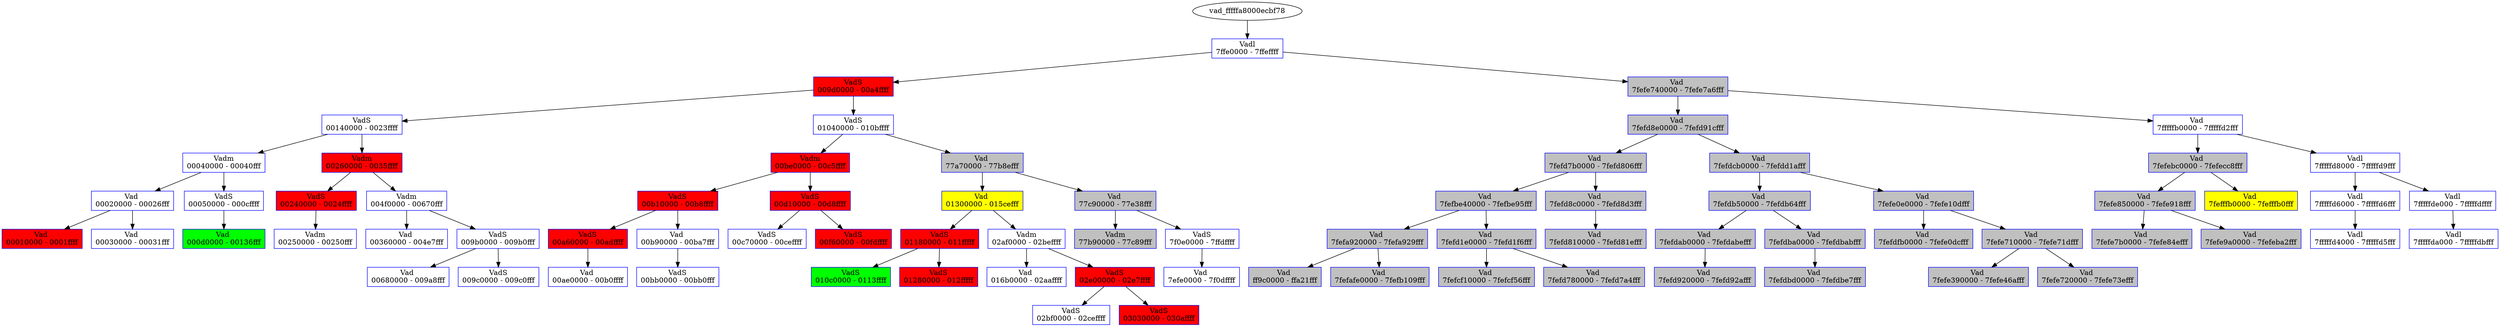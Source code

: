 /* Pid:   2808 */
digraph processtree {
graph [rankdir = "TB"];
vad_fffffa8000ecbf78 -> vad_fffffa8002232010
vad_fffffa8002232010 [label = "{ Vadl\n7ffe0000 - 7ffeffff }"shape = "record" color = "blue" style = "filled" fillcolor = "white"];
vad_fffffa8002232010 -> vad_fffffa8002121230
vad_fffffa8002121230 [label = "{ VadS\n009d0000 - 00a4ffff }"shape = "record" color = "blue" style = "filled" fillcolor = "red"];
vad_fffffa8002121230 -> vad_fffffa8002014470
vad_fffffa8002014470 [label = "{ VadS\n00140000 - 0023ffff }"shape = "record" color = "blue" style = "filled" fillcolor = "white"];
vad_fffffa8002014470 -> vad_fffffa8001c82470
vad_fffffa8001c82470 [label = "{ Vadm\n00040000 - 00040fff }"shape = "record" color = "blue" style = "filled" fillcolor = "white"];
vad_fffffa8001c82470 -> vad_fffffa8001e7b3c0
vad_fffffa8001e7b3c0 [label = "{ Vad \n00020000 - 00026fff }"shape = "record" color = "blue" style = "filled" fillcolor = "white"];
vad_fffffa8001e7b3c0 -> vad_fffffa8002228550
vad_fffffa8002228550 [label = "{ Vad \n00010000 - 0001ffff }"shape = "record" color = "blue" style = "filled" fillcolor = "red"];
vad_fffffa8001e7b3c0 -> vad_fffffa8001e43310
vad_fffffa8001e43310 [label = "{ Vad \n00030000 - 00031fff }"shape = "record" color = "blue" style = "filled" fillcolor = "white"];
vad_fffffa8001c82470 -> vad_fffffa80014dcc60
vad_fffffa80014dcc60 [label = "{ VadS\n00050000 - 000cffff }"shape = "record" color = "blue" style = "filled" fillcolor = "white"];
vad_fffffa80014dcc60 -> vad_fffffa8001e91010
vad_fffffa8001e91010 [label = "{ Vad \n000d0000 - 00136fff }"shape = "record" color = "blue" style = "filled" fillcolor = "green"];
vad_fffffa8002014470 -> vad_fffffa8002188370
vad_fffffa8002188370 [label = "{ Vadm\n00260000 - 0035ffff }"shape = "record" color = "blue" style = "filled" fillcolor = "red"];
vad_fffffa8002188370 -> vad_fffffa800131cb60
vad_fffffa800131cb60 [label = "{ VadS\n00240000 - 0024ffff }"shape = "record" color = "blue" style = "filled" fillcolor = "red"];
vad_fffffa800131cb60 -> vad_fffffa8000e90870
vad_fffffa8000e90870 [label = "{ Vadm\n00250000 - 00250fff }"shape = "record" color = "blue" style = "filled" fillcolor = "white"];
vad_fffffa8002188370 -> vad_fffffa800227a890
vad_fffffa800227a890 [label = "{ Vadm\n004f0000 - 00670fff }"shape = "record" color = "blue" style = "filled" fillcolor = "white"];
vad_fffffa800227a890 -> vad_fffffa80020e3360
vad_fffffa80020e3360 [label = "{ Vad \n00360000 - 004e7fff }"shape = "record" color = "blue" style = "filled" fillcolor = "white"];
vad_fffffa800227a890 -> vad_fffffa8001f250c0
vad_fffffa8001f250c0 [label = "{ VadS\n009b0000 - 009b0fff }"shape = "record" color = "blue" style = "filled" fillcolor = "white"];
vad_fffffa8001f250c0 -> vad_fffffa8001f75e80
vad_fffffa8001f75e80 [label = "{ Vad \n00680000 - 009a8fff }"shape = "record" color = "blue" style = "filled" fillcolor = "white"];
vad_fffffa8001f250c0 -> vad_fffffa8001c3f6c0
vad_fffffa8001c3f6c0 [label = "{ VadS\n009c0000 - 009c0fff }"shape = "record" color = "blue" style = "filled" fillcolor = "white"];
vad_fffffa8002121230 -> vad_fffffa8001eb40d0
vad_fffffa8001eb40d0 [label = "{ VadS\n01040000 - 010bffff }"shape = "record" color = "blue" style = "filled" fillcolor = "white"];
vad_fffffa8001eb40d0 -> vad_fffffa8000e85da0
vad_fffffa8000e85da0 [label = "{ Vadm\n00be0000 - 00c5ffff }"shape = "record" color = "blue" style = "filled" fillcolor = "red"];
vad_fffffa8000e85da0 -> vad_fffffa800207da60
vad_fffffa800207da60 [label = "{ VadS\n00b10000 - 00b8ffff }"shape = "record" color = "blue" style = "filled" fillcolor = "red"];
vad_fffffa800207da60 -> vad_fffffa8001e51b80
vad_fffffa8001e51b80 [label = "{ VadS\n00a60000 - 00adffff }"shape = "record" color = "blue" style = "filled" fillcolor = "red"];
vad_fffffa8001e51b80 -> vad_fffffa8002176d80
vad_fffffa8002176d80 [label = "{ Vad \n00ae0000 - 00b0ffff }"shape = "record" color = "blue" style = "filled" fillcolor = "white"];
vad_fffffa800207da60 -> vad_fffffa8000e85e40
vad_fffffa8000e85e40 [label = "{ Vad \n00b90000 - 00ba7fff }"shape = "record" color = "blue" style = "filled" fillcolor = "white"];
vad_fffffa8000e85e40 -> vad_fffffa8000e870c0
vad_fffffa8000e870c0 [label = "{ VadS\n00bb0000 - 00bb0fff }"shape = "record" color = "blue" style = "filled" fillcolor = "white"];
vad_fffffa8000e85da0 -> vad_fffffa8002006ea0
vad_fffffa8002006ea0 [label = "{ VadS\n00d10000 - 00d8ffff }"shape = "record" color = "blue" style = "filled" fillcolor = "red"];
vad_fffffa8002006ea0 -> vad_fffffa80020bf420
vad_fffffa80020bf420 [label = "{ VadS\n00c70000 - 00ceffff }"shape = "record" color = "blue" style = "filled" fillcolor = "white"];
vad_fffffa8002006ea0 -> vad_fffffa8001e6d5c0
vad_fffffa8001e6d5c0 [label = "{ VadS\n00f60000 - 00fdffff }"shape = "record" color = "blue" style = "filled" fillcolor = "red"];
vad_fffffa8001eb40d0 -> vad_fffffa8002233a50
vad_fffffa8002233a50 [label = "{ Vad \n77a70000 - 77b8efff }"shape = "record" color = "blue" style = "filled" fillcolor = "gray"];
vad_fffffa8002233a50 -> vad_fffffa8000e84f80
vad_fffffa8000e84f80 [label = "{ Vad \n01300000 - 015cefff }"shape = "record" color = "blue" style = "filled" fillcolor = "yellow"];
vad_fffffa8000e84f80 -> vad_fffffa8001f13870
vad_fffffa8001f13870 [label = "{ VadS\n01180000 - 011fffff }"shape = "record" color = "blue" style = "filled" fillcolor = "red"];
vad_fffffa8001f13870 -> vad_fffffa8001d455e0
vad_fffffa8001d455e0 [label = "{ VadS\n010c0000 - 0113ffff }"shape = "record" color = "blue" style = "filled" fillcolor = "green"];
vad_fffffa8001f13870 -> vad_fffffa8000e9abf0
vad_fffffa8000e9abf0 [label = "{ VadS\n01280000 - 012fffff }"shape = "record" color = "blue" style = "filled" fillcolor = "red"];
vad_fffffa8000e84f80 -> vad_fffffa8000e85ed0
vad_fffffa8000e85ed0 [label = "{ Vadm\n02af0000 - 02beffff }"shape = "record" color = "blue" style = "filled" fillcolor = "white"];
vad_fffffa8000e85ed0 -> vad_fffffa8000e85ba0
vad_fffffa8000e85ba0 [label = "{ Vad \n016b0000 - 02aaffff }"shape = "record" color = "blue" style = "filled" fillcolor = "white"];
vad_fffffa8000e85ed0 -> vad_fffffa8001c6e180
vad_fffffa8001c6e180 [label = "{ VadS\n02e00000 - 02e7ffff }"shape = "record" color = "blue" style = "filled" fillcolor = "red"];
vad_fffffa8001c6e180 -> vad_fffffa800201a0e0
vad_fffffa800201a0e0 [label = "{ VadS\n02bf0000 - 02ceffff }"shape = "record" color = "blue" style = "filled" fillcolor = "white"];
vad_fffffa8001c6e180 -> vad_fffffa8001f88410
vad_fffffa8001f88410 [label = "{ VadS\n03030000 - 030affff }"shape = "record" color = "blue" style = "filled" fillcolor = "red"];
vad_fffffa8002233a50 -> vad_fffffa8001506510
vad_fffffa8001506510 [label = "{ Vad \n77c90000 - 77e38fff }"shape = "record" color = "blue" style = "filled" fillcolor = "gray"];
vad_fffffa8001506510 -> vad_fffffa8000e90910
vad_fffffa8000e90910 [label = "{ Vadm\n77b90000 - 77c89fff }"shape = "record" color = "blue" style = "filled" fillcolor = "gray"];
vad_fffffa8001506510 -> vad_fffffa80021fd120
vad_fffffa80021fd120 [label = "{ VadS\n7f0e0000 - 7ffdffff }"shape = "record" color = "blue" style = "filled" fillcolor = "white"];
vad_fffffa80021fd120 -> vad_fffffa8001deabb0
vad_fffffa8001deabb0 [label = "{ Vad \n7efe0000 - 7f0dffff }"shape = "record" color = "blue" style = "filled" fillcolor = "white"];
vad_fffffa8002232010 -> vad_fffffa800207d940
vad_fffffa800207d940 [label = "{ Vad \n7fefe740000 - 7fefe7a6fff }"shape = "record" color = "blue" style = "filled" fillcolor = "gray"];
vad_fffffa800207d940 -> vad_fffffa800210b880
vad_fffffa800210b880 [label = "{ Vad \n7fefd8e0000 - 7fefd91cfff }"shape = "record" color = "blue" style = "filled" fillcolor = "gray"];
vad_fffffa800210b880 -> vad_fffffa8001c7f150
vad_fffffa8001c7f150 [label = "{ Vad \n7fefd7b0000 - 7fefd806fff }"shape = "record" color = "blue" style = "filled" fillcolor = "gray"];
vad_fffffa8001c7f150 -> vad_fffffa8001eb70c0
vad_fffffa8001eb70c0 [label = "{ Vad \n7fefbe40000 - 7fefbe95fff }"shape = "record" color = "blue" style = "filled" fillcolor = "gray"];
vad_fffffa8001eb70c0 -> vad_fffffa8001e84d70
vad_fffffa8001e84d70 [label = "{ Vad \n7fefa920000 - 7fefa929fff }"shape = "record" color = "blue" style = "filled" fillcolor = "gray"];
vad_fffffa8001e84d70 -> vad_fffffa8002093b50
vad_fffffa8002093b50 [label = "{ Vad \nff9c0000 - ffa21fff }"shape = "record" color = "blue" style = "filled" fillcolor = "gray"];
vad_fffffa8001e84d70 -> vad_fffffa8000e84740
vad_fffffa8000e84740 [label = "{ Vad \n7fefafe0000 - 7fefb109fff }"shape = "record" color = "blue" style = "filled" fillcolor = "gray"];
vad_fffffa8001eb70c0 -> vad_fffffa8000e848f0
vad_fffffa8000e848f0 [label = "{ Vad \n7fefd1e0000 - 7fefd1f6fff }"shape = "record" color = "blue" style = "filled" fillcolor = "gray"];
vad_fffffa8000e848f0 -> vad_fffffa8000e84860
vad_fffffa8000e84860 [label = "{ Vad \n7fefcf10000 - 7fefcf56fff }"shape = "record" color = "blue" style = "filled" fillcolor = "gray"];
vad_fffffa8000e848f0 -> vad_fffffa8002186160
vad_fffffa8002186160 [label = "{ Vad \n7fefd780000 - 7fefd7a4fff }"shape = "record" color = "blue" style = "filled" fillcolor = "gray"];
vad_fffffa8001c7f150 -> vad_fffffa8001ce71c0
vad_fffffa8001ce71c0 [label = "{ Vad \n7fefd8c0000 - 7fefd8d3fff }"shape = "record" color = "blue" style = "filled" fillcolor = "gray"];
vad_fffffa8001ce71c0 -> vad_fffffa8000e847d0
vad_fffffa8000e847d0 [label = "{ Vad \n7fefd810000 - 7fefd81efff }"shape = "record" color = "blue" style = "filled" fillcolor = "gray"];
vad_fffffa800210b880 -> vad_fffffa800222c010
vad_fffffa800222c010 [label = "{ Vad \n7fefdcb0000 - 7fefdd1afff }"shape = "record" color = "blue" style = "filled" fillcolor = "gray"];
vad_fffffa800222c010 -> vad_fffffa8000e850f0
vad_fffffa8000e850f0 [label = "{ Vad \n7fefdb50000 - 7fefdb64fff }"shape = "record" color = "blue" style = "filled" fillcolor = "gray"];
vad_fffffa8000e850f0 -> vad_fffffa8001cb3660
vad_fffffa8001cb3660 [label = "{ Vad \n7fefdab0000 - 7fefdabefff }"shape = "record" color = "blue" style = "filled" fillcolor = "gray"];
vad_fffffa8001cb3660 -> vad_fffffa8000f03240
vad_fffffa8000f03240 [label = "{ Vad \n7fefd920000 - 7fefd92afff }"shape = "record" color = "blue" style = "filled" fillcolor = "gray"];
vad_fffffa8000e850f0 -> vad_fffffa8002186ec0
vad_fffffa8002186ec0 [label = "{ Vad \n7fefdba0000 - 7fefdbabfff }"shape = "record" color = "blue" style = "filled" fillcolor = "gray"];
vad_fffffa8002186ec0 -> vad_fffffa8000f3b960
vad_fffffa8000f3b960 [label = "{ Vad \n7fefdbd0000 - 7fefdbe7fff }"shape = "record" color = "blue" style = "filled" fillcolor = "gray"];
vad_fffffa800222c010 -> vad_fffffa8001def630
vad_fffffa8001def630 [label = "{ Vad \n7fefe0e0000 - 7fefe10dfff }"shape = "record" color = "blue" style = "filled" fillcolor = "gray"];
vad_fffffa8001def630 -> vad_fffffa8001e58190
vad_fffffa8001e58190 [label = "{ Vad \n7fefdfb0000 - 7fefe0dcfff }"shape = "record" color = "blue" style = "filled" fillcolor = "gray"];
vad_fffffa8001def630 -> vad_fffffa8001ed7f80
vad_fffffa8001ed7f80 [label = "{ Vad \n7fefe710000 - 7fefe71dfff }"shape = "record" color = "blue" style = "filled" fillcolor = "gray"];
vad_fffffa8001ed7f80 -> vad_fffffa800222acb0
vad_fffffa800222acb0 [label = "{ Vad \n7fefe390000 - 7fefe46afff }"shape = "record" color = "blue" style = "filled" fillcolor = "gray"];
vad_fffffa8001ed7f80 -> vad_fffffa8001f4a2e0
vad_fffffa8001f4a2e0 [label = "{ Vad \n7fefe720000 - 7fefe73efff }"shape = "record" color = "blue" style = "filled" fillcolor = "gray"];
vad_fffffa800207d940 -> vad_fffffa8001da0b00
vad_fffffa8001da0b00 [label = "{ Vad \n7fffffb0000 - 7fffffd2fff }"shape = "record" color = "blue" style = "filled" fillcolor = "white"];
vad_fffffa8001da0b00 -> vad_fffffa8001f8c6e0
vad_fffffa8001f8c6e0 [label = "{ Vad \n7fefebc0000 - 7fefecc8fff }"shape = "record" color = "blue" style = "filled" fillcolor = "gray"];
vad_fffffa8001f8c6e0 -> vad_fffffa800204c2b0
vad_fffffa800204c2b0 [label = "{ Vad \n7fefe850000 - 7fefe918fff }"shape = "record" color = "blue" style = "filled" fillcolor = "gray"];
vad_fffffa800204c2b0 -> vad_fffffa8001ea75a0
vad_fffffa8001ea75a0 [label = "{ Vad \n7fefe7b0000 - 7fefe84efff }"shape = "record" color = "blue" style = "filled" fillcolor = "gray"];
vad_fffffa800204c2b0 -> vad_fffffa8000e84350
vad_fffffa8000e84350 [label = "{ Vad \n7fefe9a0000 - 7fefeba2fff }"shape = "record" color = "blue" style = "filled" fillcolor = "gray"];
vad_fffffa8001f8c6e0 -> vad_fffffa80020a8e30
vad_fffffa80020a8e30 [label = "{ Vad \n7fefffb0000 - 7fefffb0fff }"shape = "record" color = "blue" style = "filled" fillcolor = "yellow"];
vad_fffffa8001da0b00 -> vad_fffffa8001c82510
vad_fffffa8001c82510 [label = "{ Vadl\n7fffffd8000 - 7fffffd9fff }"shape = "record" color = "blue" style = "filled" fillcolor = "white"];
vad_fffffa8001c82510 -> vad_fffffa800222cba0
vad_fffffa800222cba0 [label = "{ Vadl\n7fffffd6000 - 7fffffd6fff }"shape = "record" color = "blue" style = "filled" fillcolor = "white"];
vad_fffffa800222cba0 -> vad_fffffa8000e6ea70
vad_fffffa8000e6ea70 [label = "{ Vadl\n7fffffd4000 - 7fffffd5fff }"shape = "record" color = "blue" style = "filled" fillcolor = "white"];
vad_fffffa8001c82510 -> vad_fffffa8002188410
vad_fffffa8002188410 [label = "{ Vadl\n7fffffde000 - 7fffffdffff }"shape = "record" color = "blue" style = "filled" fillcolor = "white"];
vad_fffffa8002188410 -> vad_fffffa8001fdbed0
vad_fffffa8001fdbed0 [label = "{ Vadl\n7fffffda000 - 7fffffdbfff }"shape = "record" color = "blue" style = "filled" fillcolor = "white"];
}
